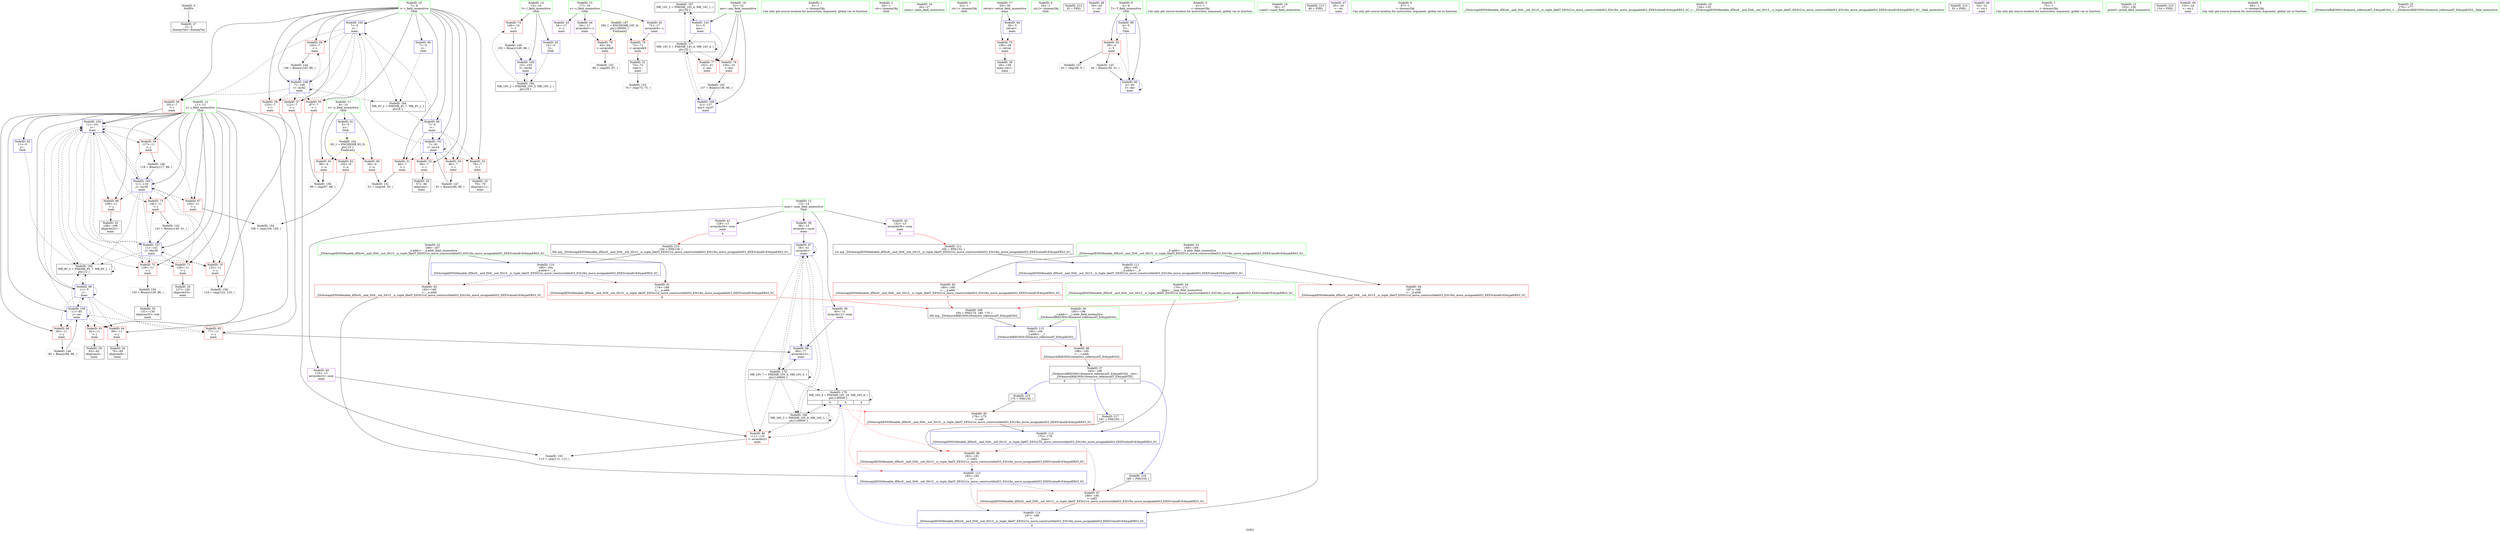 digraph "SVFG" {
	label="SVFG";

	Node0x56280c48ff00 [shape=record,color=grey,label="{NodeID: 0\nNullPtr}"];
	Node0x56280c48ff00 -> Node0x56280c4aa1c0[style=solid];
	Node0x56280c4ab3d0 [shape=record,color=blue,label="{NodeID: 97\n58\<--41\narrayidx\<--\nmain\n}"];
	Node0x56280c4ab3d0 -> Node0x56280c4add20[style=dashed];
	Node0x56280c4ab3d0 -> Node0x56280c4ab3d0[style=dashed];
	Node0x56280c4ab3d0 -> Node0x56280c4ab570[style=dashed];
	Node0x56280c4ab3d0 -> Node0x56280c4bc430[style=dashed];
	Node0x56280c4ab3d0 -> Node0x56280c4be730[style=dashed];
	Node0x56280c4ab3d0 -> Node0x56280c4bf630[style=dashed];
	Node0x56280c4a9620 [shape=record,color=green,label="{NodeID: 14\n15\<--16\nI\<--I_field_insensitive\nGlob }"];
	Node0x56280c4a9620 -> Node0x56280c4ad840[style=solid];
	Node0x56280c4a9620 -> Node0x56280c4ae870[style=solid];
	Node0x56280c4a9620 -> Node0x56280c4afdd0[style=solid];
	Node0x56280c4aff70 [shape=record,color=blue,label="{NodeID: 111\n168\<--165\n__b.addr\<--__b\n_ZSt4swapIiENSt9enable_ifIXsr6__and_ISt6__not_ISt15__is_tuple_likeIT_EESt21is_move_constructibleIS3_ESt18is_move_assignableIS3_EEE5valueEvE4typeERS3_SC_\n}"];
	Node0x56280c4aff70 -> Node0x56280c4adf90[style=dashed];
	Node0x56280c4aff70 -> Node0x56280c4ae060[style=dashed];
	Node0x56280c4aa2c0 [shape=record,color=black,label="{NodeID: 28\n57\<--56\nidxprom\<--\nmain\n}"];
	Node0x56280c4aae20 [shape=record,color=purple,label="{NodeID: 42\n132\<--13\narrayidx36\<--num\nmain\n|{<s0>4}}"];
	Node0x56280c4aae20:s0 -> Node0x56280c4cc9e0[style=solid,color=red];
	Node0x56280c4ac9a0 [shape=record,color=red,label="{NodeID: 56\n101\<--7\n\<--i\nmain\n}"];
	Node0x56280c4ac9a0 -> Node0x56280c4ab980[style=solid];
	Node0x56280c4b3510 [shape=record,color=grey,label="{NodeID: 153\n74 = cmp(73, 75, )\n}"];
	Node0x56280c4ad500 [shape=record,color=red,label="{NodeID: 70\n122\<--11\n\<--j\nmain\n}"];
	Node0x56280c4ad500 -> Node0x56280c4b3c90[style=solid];
	Node0x56280c4bbf30 [shape=record,color=black,label="{NodeID: 167\nMR_14V_2 = PHI(MR_14V_4, MR_14V_1, )\npts\{32 \}\n}"];
	Node0x56280c4bbf30 -> Node0x56280c4ab7e0[style=dashed];
	Node0x56280c4ae060 [shape=record,color=red,label="{NodeID: 84\n187\<--168\n\<--__b.addr\n_ZSt4swapIiENSt9enable_ifIXsr6__and_ISt6__not_ISt15__is_tuple_likeIT_EESt21is_move_constructibleIS3_ESt18is_move_assignableIS3_EEE5valueEvE4typeERS3_SC_\n}"];
	Node0x56280c4ae060 -> Node0x56280c4b01e0[style=solid];
	Node0x56280c4904a0 [shape=record,color=green,label="{NodeID: 1\n5\<--1\n\<--dummyObj\nCan only get source location for instruction, argument, global var or function.}"];
	Node0x56280c4c05d0 [shape=record,color=yellow,style=double,label="{NodeID: 181\n6V_1 = ENCHI(MR_6V_0)\npts\{10 \}\nFun[main]}"];
	Node0x56280c4c05d0 -> Node0x56280c4acce0[style=dashed];
	Node0x56280c4c05d0 -> Node0x56280c4acdb0[style=dashed];
	Node0x56280c4c05d0 -> Node0x56280c4ace80[style=dashed];
	Node0x56280c4ab4a0 [shape=record,color=blue,label="{NodeID: 98\n11\<--5\nj\<--\nmain\n}"];
	Node0x56280c4ab4a0 -> Node0x56280c4acf50[style=dashed];
	Node0x56280c4ab4a0 -> Node0x56280c4ad020[style=dashed];
	Node0x56280c4ab4a0 -> Node0x56280c4ad0f0[style=dashed];
	Node0x56280c4ab4a0 -> Node0x56280c4ad1c0[style=dashed];
	Node0x56280c4ab4a0 -> Node0x56280c4ab4a0[style=dashed];
	Node0x56280c4ab4a0 -> Node0x56280c4ab640[style=dashed];
	Node0x56280c4ab4a0 -> Node0x56280c4ab980[style=dashed];
	Node0x56280c4ab4a0 -> Node0x56280c4bb530[style=dashed];
	Node0x56280c4a96e0 [shape=record,color=green,label="{NodeID: 15\n17\<--19\ns\<--s_field_insensitive\nGlob }"];
	Node0x56280c4a96e0 -> Node0x56280c4aaef0[style=solid];
	Node0x56280c4a96e0 -> Node0x56280c4aafc0[style=solid];
	Node0x56280c4a96e0 -> Node0x56280c4ab090[style=solid];
	Node0x56280c4b0040 [shape=record,color=blue,label="{NodeID: 112\n170\<--178\n__tmp\<--\n_ZSt4swapIiENSt9enable_ifIXsr6__and_ISt6__not_ISt15__is_tuple_likeIT_EESt21is_move_constructibleIS3_ESt18is_move_assignableIS3_EEE5valueEvE4typeERS3_SC_\n}"];
	Node0x56280c4b0040 -> Node0x56280c4ae200[style=dashed];
	Node0x56280c4b0040 -> Node0x56280c4ae2d0[style=dashed];
	Node0x56280c4aa390 [shape=record,color=black,label="{NodeID: 29\n63\<--62\nidxprom4\<--\nmain\n}"];
	Node0x56280c4cd9a0 [shape=record,color=black,label="{NodeID: 209\n194 = PHI(174, 180, 170, )\n0th arg _ZSt4moveIRiEONSt16remove_referenceIT_E4typeEOS2_ }"];
	Node0x56280c4cd9a0 -> Node0x56280c4b02b0[style=solid];
	Node0x56280c4aaef0 [shape=record,color=purple,label="{NodeID: 43\n54\<--17\n\<--s\nmain\n}"];
	Node0x56280c4aca70 [shape=record,color=red,label="{NodeID: 57\n112\<--7\n\<--i\nmain\n}"];
	Node0x56280c4aca70 -> Node0x56280c4b3810[style=solid];
	Node0x56280c4b3690 [shape=record,color=grey,label="{NodeID: 154\n106 = cmp(104, 105, )\n}"];
	Node0x56280c4ad5d0 [shape=record,color=red,label="{NodeID: 71\n126\<--11\n\<--j\nmain\n}"];
	Node0x56280c4ad5d0 -> Node0x56280c4aa7a0[style=solid];
	Node0x56280c4bc430 [shape=record,color=black,label="{NodeID: 168\nMR_16V_2 = PHI(MR_16V_8, MR_16V_1, )\npts\{140000 \}\n}"];
	Node0x56280c4bc430 -> Node0x56280c4add20[style=dashed];
	Node0x56280c4bc430 -> Node0x56280c4ab3d0[style=dashed];
	Node0x56280c4bc430 -> Node0x56280c4bc430[style=dashed];
	Node0x56280c4bc430 -> Node0x56280c4bf630[style=dashed];
	Node0x56280c4ae130 [shape=record,color=red,label="{NodeID: 85\n178\<--175\n\<--call\n_ZSt4swapIiENSt9enable_ifIXsr6__and_ISt6__not_ISt15__is_tuple_likeIT_EESt21is_move_constructibleIS3_ESt18is_move_assignableIS3_EEE5valueEvE4typeERS3_SC_\n}"];
	Node0x56280c4ae130 -> Node0x56280c4b0040[style=solid];
	Node0x56280c48ff90 [shape=record,color=green,label="{NodeID: 2\n20\<--1\n.str\<--dummyObj\nGlob }"];
	Node0x56280c4ab570 [shape=record,color=blue,label="{NodeID: 99\n80\<--77\narrayidx12\<--\nmain\n}"];
	Node0x56280c4ab570 -> Node0x56280c4be730[style=dashed];
	Node0x56280c4a97e0 [shape=record,color=green,label="{NodeID: 16\n26\<--27\nmain\<--main_field_insensitive\n}"];
	Node0x56280c4b0110 [shape=record,color=blue,label="{NodeID: 113\n183\<--182\n\<--\n_ZSt4swapIiENSt9enable_ifIXsr6__and_ISt6__not_ISt15__is_tuple_likeIT_EESt21is_move_constructibleIS3_ESt18is_move_assignableIS3_EEE5valueEvE4typeERS3_SC_\n}"];
	Node0x56280c4b0110 -> Node0x56280c4ae2d0[style=dashed];
	Node0x56280c4b0110 -> Node0x56280c4b01e0[style=dashed];
	Node0x56280c4aa460 [shape=record,color=black,label="{NodeID: 30\n70\<--69\nidxprom8\<--\nmain\n}"];
	Node0x56280c2e8af0 [shape=record,color=black,label="{NodeID: 210\n164 = PHI(128, )\n0th arg _ZSt4swapIiENSt9enable_ifIXsr6__and_ISt6__not_ISt15__is_tuple_likeIT_EESt21is_move_constructibleIS3_ESt18is_move_assignableIS3_EEE5valueEvE4typeERS3_SC_ }"];
	Node0x56280c2e8af0 -> Node0x56280c4afea0[style=solid];
	Node0x56280c4aafc0 [shape=record,color=purple,label="{NodeID: 44\n64\<--17\narrayidx5\<--s\nmain\n}"];
	Node0x56280c4aafc0 -> Node0x56280c4adb80[style=solid];
	Node0x56280c4acb40 [shape=record,color=red,label="{NodeID: 58\n123\<--7\n\<--i\nmain\n}"];
	Node0x56280c4acb40 -> Node0x56280c4b3c90[style=solid];
	Node0x56280c4b3810 [shape=record,color=grey,label="{NodeID: 155\n113 = cmp(111, 112, )\n}"];
	Node0x56280c4ad6a0 [shape=record,color=red,label="{NodeID: 72\n129\<--11\n\<--j\nmain\n}"];
	Node0x56280c4ad6a0 -> Node0x56280c4b3090[style=solid];
	Node0x56280c4ae200 [shape=record,color=red,label="{NodeID: 86\n182\<--181\n\<--call1\n_ZSt4swapIiENSt9enable_ifIXsr6__and_ISt6__not_ISt15__is_tuple_likeIT_EESt21is_move_constructibleIS3_ESt18is_move_assignableIS3_EEE5valueEvE4typeERS3_SC_\n}"];
	Node0x56280c4ae200 -> Node0x56280c4b0110[style=solid];
	Node0x56280c490110 [shape=record,color=green,label="{NodeID: 3\n22\<--1\n.str.1\<--dummyObj\nGlob }"];
	Node0x56280c4ab640 [shape=record,color=blue,label="{NodeID: 100\n11\<--85\nj\<--inc\nmain\n}"];
	Node0x56280c4ab640 -> Node0x56280c4acf50[style=dashed];
	Node0x56280c4ab640 -> Node0x56280c4ad020[style=dashed];
	Node0x56280c4ab640 -> Node0x56280c4ad0f0[style=dashed];
	Node0x56280c4ab640 -> Node0x56280c4ad1c0[style=dashed];
	Node0x56280c4ab640 -> Node0x56280c4ab4a0[style=dashed];
	Node0x56280c4ab640 -> Node0x56280c4ab640[style=dashed];
	Node0x56280c4ab640 -> Node0x56280c4ab980[style=dashed];
	Node0x56280c4ab640 -> Node0x56280c4bb530[style=dashed];
	Node0x56280c4a98e0 [shape=record,color=green,label="{NodeID: 17\n29\<--30\nretval\<--retval_field_insensitive\nmain\n}"];
	Node0x56280c4a98e0 -> Node0x56280c4ad910[style=solid];
	Node0x56280c4a98e0 -> Node0x56280c4ae970[style=solid];
	Node0x56280c4b01e0 [shape=record,color=blue,label="{NodeID: 114\n187\<--186\n\<--\n_ZSt4swapIiENSt9enable_ifIXsr6__and_ISt6__not_ISt15__is_tuple_likeIT_EESt21is_move_constructibleIS3_ESt18is_move_assignableIS3_EEE5valueEvE4typeERS3_SC_\n|{<s0>4}}"];
	Node0x56280c4b01e0:s0 -> Node0x56280c4bf630[style=dashed,color=blue];
	Node0x56280c4aa530 [shape=record,color=black,label="{NodeID: 31\n73\<--72\nconv\<--\nmain\n}"];
	Node0x56280c4aa530 -> Node0x56280c4b3510[style=solid];
	Node0x56280c4cc9e0 [shape=record,color=black,label="{NodeID: 211\n165 = PHI(132, )\n1st arg _ZSt4swapIiENSt9enable_ifIXsr6__and_ISt6__not_ISt15__is_tuple_likeIT_EESt21is_move_constructibleIS3_ESt18is_move_assignableIS3_EEE5valueEvE4typeERS3_SC_ }"];
	Node0x56280c4cc9e0 -> Node0x56280c4aff70[style=solid];
	Node0x56280c4ab090 [shape=record,color=purple,label="{NodeID: 45\n71\<--17\narrayidx9\<--s\nmain\n}"];
	Node0x56280c4ab090 -> Node0x56280c4adc50[style=solid];
	Node0x56280c4b2490 [shape=record,color=grey,label="{NodeID: 142\n137 = Binary(136, 86, )\n}"];
	Node0x56280c4b2490 -> Node0x56280c4afb60[style=solid];
	Node0x56280c4acc10 [shape=record,color=red,label="{NodeID: 59\n145\<--7\n\<--i\nmain\n}"];
	Node0x56280c4acc10 -> Node0x56280c4b2790[style=solid];
	Node0x56280c4b3990 [shape=record,color=grey,label="{NodeID: 156\n99 = cmp(97, 98, )\n}"];
	Node0x56280c4ad770 [shape=record,color=red,label="{NodeID: 73\n140\<--11\n\<--j\nmain\n}"];
	Node0x56280c4ad770 -> Node0x56280c4b2610[style=solid];
	Node0x56280c4ae2d0 [shape=record,color=red,label="{NodeID: 87\n186\<--185\n\<--call2\n_ZSt4swapIiENSt9enable_ifIXsr6__and_ISt6__not_ISt15__is_tuple_likeIT_EESt21is_move_constructibleIS3_ESt18is_move_assignableIS3_EEE5valueEvE4typeERS3_SC_\n}"];
	Node0x56280c4ae2d0 -> Node0x56280c4b01e0[style=solid];
	Node0x56280c4901a0 [shape=record,color=green,label="{NodeID: 4\n24\<--1\n.str.2\<--dummyObj\nGlob }"];
	Node0x56280c4ab710 [shape=record,color=blue,label="{NodeID: 101\n7\<--91\ni\<--inc14\nmain\n}"];
	Node0x56280c4ab710 -> Node0x56280c4ac590[style=dashed];
	Node0x56280c4ab710 -> Node0x56280c4ac660[style=dashed];
	Node0x56280c4ab710 -> Node0x56280c4ac730[style=dashed];
	Node0x56280c4ab710 -> Node0x56280c4ac800[style=dashed];
	Node0x56280c4ab710 -> Node0x56280c4ab710[style=dashed];
	Node0x56280c4ab710 -> Node0x56280c4ab8b0[style=dashed];
	Node0x56280c4a99b0 [shape=record,color=green,label="{NodeID: 18\n31\<--32\nans\<--ans_field_insensitive\nmain\n}"];
	Node0x56280c4a99b0 -> Node0x56280c4ad9e0[style=solid];
	Node0x56280c4a99b0 -> Node0x56280c4adab0[style=solid];
	Node0x56280c4a99b0 -> Node0x56280c4ab7e0[style=solid];
	Node0x56280c4a99b0 -> Node0x56280c4afb60[style=solid];
	Node0x56280c4b02b0 [shape=record,color=blue,label="{NodeID: 115\n195\<--194\n__t.addr\<--__t\n_ZSt4moveIRiEONSt16remove_referenceIT_E4typeEOS2_\n}"];
	Node0x56280c4b02b0 -> Node0x56280c4ae3a0[style=dashed];
	Node0x56280c4aa600 [shape=record,color=black,label="{NodeID: 32\n79\<--78\nidxprom11\<--\nmain\n}"];
	Node0x56280c4ccbb0 [shape=record,color=black,label="{NodeID: 212\n35 = PHI()\n}"];
	Node0x56280c4ab160 [shape=record,color=purple,label="{NodeID: 46\n34\<--20\n\<--.str\nmain\n}"];
	Node0x56280c4b2610 [shape=record,color=grey,label="{NodeID: 143\n141 = Binary(140, 41, )\n}"];
	Node0x56280c4b2610 -> Node0x56280c4afc30[style=solid];
	Node0x56280c4acce0 [shape=record,color=red,label="{NodeID: 60\n50\<--9\n\<--n\nmain\n}"];
	Node0x56280c4acce0 -> Node0x56280c4b3210[style=solid];
	Node0x56280c4b3b10 [shape=record,color=grey,label="{NodeID: 157\n43 = cmp(39, 5, )\n}"];
	Node0x56280c4ad840 [shape=record,color=red,label="{NodeID: 74\n149\<--15\n\<--I\nmain\n}"];
	Node0x56280c4ad840 -> Node0x56280c4b2f10[style=solid];
	Node0x56280c4ae3a0 [shape=record,color=red,label="{NodeID: 88\n198\<--195\n\<--__t.addr\n_ZSt4moveIRiEONSt16remove_referenceIT_E4typeEOS2_\n}"];
	Node0x56280c4ae3a0 -> Node0x56280c4aaa10[style=solid];
	Node0x56280c490590 [shape=record,color=green,label="{NodeID: 5\n41\<--1\n\<--dummyObj\nCan only get source location for instruction, argument, global var or function.}"];
	Node0x56280c4ab7e0 [shape=record,color=blue,label="{NodeID: 102\n31\<--5\nans\<--\nmain\n}"];
	Node0x56280c4ab7e0 -> Node0x56280c4adab0[style=dashed];
	Node0x56280c4ab7e0 -> Node0x56280c4bbf30[style=dashed];
	Node0x56280c4ab7e0 -> Node0x56280c4bf130[style=dashed];
	Node0x56280c4a9a80 [shape=record,color=green,label="{NodeID: 19\n36\<--37\nscanf\<--scanf_field_insensitive\n}"];
	Node0x56280c4aa6d0 [shape=record,color=black,label="{NodeID: 33\n109\<--108\nidxprom22\<--\nmain\n}"];
	Node0x56280c4cccb0 [shape=record,color=black,label="{NodeID: 213\n46 = PHI()\n}"];
	Node0x56280c4ab230 [shape=record,color=purple,label="{NodeID: 47\n45\<--20\n\<--.str\nmain\n}"];
	Node0x56280c4b2790 [shape=record,color=grey,label="{NodeID: 144\n146 = Binary(145, 86, )\n}"];
	Node0x56280c4b2790 -> Node0x56280c4afd00[style=solid];
	Node0x56280c4acdb0 [shape=record,color=red,label="{NodeID: 61\n98\<--9\n\<--n\nmain\n}"];
	Node0x56280c4acdb0 -> Node0x56280c4b3990[style=solid];
	Node0x56280c4b3c90 [shape=record,color=grey,label="{NodeID: 158\n124 = cmp(122, 123, )\n}"];
	Node0x56280c4ad910 [shape=record,color=red,label="{NodeID: 75\n158\<--29\n\<--retval\nmain\n}"];
	Node0x56280c4ad910 -> Node0x56280c4aa940[style=solid];
	Node0x56280c4ae470 [shape=record,color=blue,label="{NodeID: 89\n4\<--5\nT\<--\nGlob }"];
	Node0x56280c4ae470 -> Node0x56280c4ac4c0[style=dashed];
	Node0x56280c4ae470 -> Node0x56280c4aea40[style=dashed];
	Node0x56280c490620 [shape=record,color=green,label="{NodeID: 6\n67\<--1\n\<--dummyObj\nCan only get source location for instruction, argument, global var or function.}"];
	Node0x56280c4ab8b0 [shape=record,color=blue,label="{NodeID: 103\n7\<--5\ni\<--\nmain\n}"];
	Node0x56280c4ab8b0 -> Node0x56280c4ac8d0[style=dashed];
	Node0x56280c4ab8b0 -> Node0x56280c4ac9a0[style=dashed];
	Node0x56280c4ab8b0 -> Node0x56280c4aca70[style=dashed];
	Node0x56280c4ab8b0 -> Node0x56280c4acb40[style=dashed];
	Node0x56280c4ab8b0 -> Node0x56280c4acc10[style=dashed];
	Node0x56280c4ab8b0 -> Node0x56280c4afd00[style=dashed];
	Node0x56280c4ab8b0 -> Node0x56280c4bb030[style=dashed];
	Node0x56280c4a9b80 [shape=record,color=green,label="{NodeID: 20\n134\<--135\n_ZSt4swapIiENSt9enable_ifIXsr6__and_ISt6__not_ISt15__is_tuple_likeIT_EESt21is_move_constructibleIS3_ESt18is_move_assignableIS3_EEE5valueEvE4typeERS3_SC_\<--_ZSt4swapIiENSt9enable_ifIXsr6__and_ISt6__not_ISt15__is_tuple_likeIT_EESt21is_move_constructibleIS3_ESt18is_move_assignableIS3_EEE5valueEvE4typeERS3_SC__field_insensitive\n}"];
	Node0x56280c4aa7a0 [shape=record,color=black,label="{NodeID: 34\n127\<--126\nidxprom33\<--\nmain\n}"];
	Node0x56280c4ccdb0 [shape=record,color=black,label="{NodeID: 214\n55 = PHI()\n}"];
	Node0x56280c4ac320 [shape=record,color=purple,label="{NodeID: 48\n53\<--22\n\<--.str.1\nmain\n}"];
	Node0x56280c4b2910 [shape=record,color=grey,label="{NodeID: 145\n40 = Binary(39, 41, )\n}"];
	Node0x56280c4b2910 -> Node0x56280c4aea40[style=solid];
	Node0x56280c4ace80 [shape=record,color=red,label="{NodeID: 62\n105\<--9\n\<--n\nmain\n}"];
	Node0x56280c4ace80 -> Node0x56280c4b3690[style=solid];
	Node0x56280c4ad9e0 [shape=record,color=red,label="{NodeID: 76\n136\<--31\n\<--ans\nmain\n}"];
	Node0x56280c4ad9e0 -> Node0x56280c4b2490[style=solid];
	Node0x56280c4ae570 [shape=record,color=blue,label="{NodeID: 90\n7\<--5\ni\<--\nGlob }"];
	Node0x56280c4ae570 -> Node0x56280c4bb030[style=dashed];
	Node0x56280c4908f0 [shape=record,color=green,label="{NodeID: 7\n75\<--1\n\<--dummyObj\nCan only get source location for instruction, argument, global var or function.}"];
	Node0x56280c4c1320 [shape=record,color=yellow,style=double,label="{NodeID: 187\n18V_1 = ENCHI(MR_18V_0)\npts\{190000 \}\nFun[main]}"];
	Node0x56280c4c1320 -> Node0x56280c4adb80[style=dashed];
	Node0x56280c4c1320 -> Node0x56280c4adc50[style=dashed];
	Node0x56280c4ab980 [shape=record,color=blue,label="{NodeID: 104\n11\<--101\nj\<--\nmain\n}"];
	Node0x56280c4ab980 -> Node0x56280c4ad290[style=dashed];
	Node0x56280c4ab980 -> Node0x56280c4ad360[style=dashed];
	Node0x56280c4ab980 -> Node0x56280c4ad430[style=dashed];
	Node0x56280c4ab980 -> Node0x56280c4ad500[style=dashed];
	Node0x56280c4ab980 -> Node0x56280c4ad5d0[style=dashed];
	Node0x56280c4ab980 -> Node0x56280c4ad6a0[style=dashed];
	Node0x56280c4ab980 -> Node0x56280c4ad770[style=dashed];
	Node0x56280c4ab980 -> Node0x56280c4ab980[style=dashed];
	Node0x56280c4ab980 -> Node0x56280c4aba50[style=dashed];
	Node0x56280c4ab980 -> Node0x56280c4afc30[style=dashed];
	Node0x56280c4ab980 -> Node0x56280c4bb530[style=dashed];
	Node0x56280c4a9c80 [shape=record,color=green,label="{NodeID: 21\n155\<--156\nprintf\<--printf_field_insensitive\n}"];
	Node0x56280c4aa870 [shape=record,color=black,label="{NodeID: 35\n131\<--130\nidxprom35\<--sub\nmain\n}"];
	Node0x56280c4cceb0 [shape=record,color=black,label="{NodeID: 215\n154 = PHI()\n}"];
	Node0x56280c4ac3f0 [shape=record,color=purple,label="{NodeID: 49\n153\<--24\n\<--.str.2\nmain\n}"];
	Node0x56280c4b2a90 [shape=record,color=grey,label="{NodeID: 146\n85 = Binary(84, 86, )\n}"];
	Node0x56280c4b2a90 -> Node0x56280c4ab640[style=solid];
	Node0x56280c4acf50 [shape=record,color=red,label="{NodeID: 63\n62\<--11\n\<--j\nmain\n}"];
	Node0x56280c4acf50 -> Node0x56280c4aa390[style=solid];
	Node0x56280c4adab0 [shape=record,color=red,label="{NodeID: 77\n152\<--31\n\<--ans\nmain\n}"];
	Node0x56280c4ae670 [shape=record,color=blue,label="{NodeID: 91\n9\<--5\nn\<--\nGlob }"];
	Node0x56280c4ae670 -> Node0x56280c4c05d0[style=dashed];
	Node0x56280c490980 [shape=record,color=green,label="{NodeID: 8\n86\<--1\n\<--dummyObj\nCan only get source location for instruction, argument, global var or function.}"];
	Node0x56280c4aba50 [shape=record,color=blue,label="{NodeID: 105\n11\<--118\nj\<--inc28\nmain\n}"];
	Node0x56280c4aba50 -> Node0x56280c4ad290[style=dashed];
	Node0x56280c4aba50 -> Node0x56280c4ad360[style=dashed];
	Node0x56280c4aba50 -> Node0x56280c4ad430[style=dashed];
	Node0x56280c4aba50 -> Node0x56280c4ad500[style=dashed];
	Node0x56280c4aba50 -> Node0x56280c4ad5d0[style=dashed];
	Node0x56280c4aba50 -> Node0x56280c4ad6a0[style=dashed];
	Node0x56280c4aba50 -> Node0x56280c4ad770[style=dashed];
	Node0x56280c4aba50 -> Node0x56280c4ab980[style=dashed];
	Node0x56280c4aba50 -> Node0x56280c4aba50[style=dashed];
	Node0x56280c4aba50 -> Node0x56280c4afc30[style=dashed];
	Node0x56280c4aba50 -> Node0x56280c4bb530[style=dashed];
	Node0x56280c4a9d80 [shape=record,color=green,label="{NodeID: 22\n166\<--167\n__a.addr\<--__a.addr_field_insensitive\n_ZSt4swapIiENSt9enable_ifIXsr6__and_ISt6__not_ISt15__is_tuple_likeIT_EESt21is_move_constructibleIS3_ESt18is_move_assignableIS3_EEE5valueEvE4typeERS3_SC_\n}"];
	Node0x56280c4a9d80 -> Node0x56280c4addf0[style=solid];
	Node0x56280c4a9d80 -> Node0x56280c4adec0[style=solid];
	Node0x56280c4a9d80 -> Node0x56280c4afea0[style=solid];
	Node0x56280c4aa940 [shape=record,color=black,label="{NodeID: 36\n28\<--158\nmain_ret\<--\nmain\n}"];
	Node0x56280c4ccfb0 [shape=record,color=black,label="{NodeID: 216\n175 = PHI(193, )\n}"];
	Node0x56280c4ccfb0 -> Node0x56280c4ae130[style=solid];
	Node0x56280c4ac4c0 [shape=record,color=red,label="{NodeID: 50\n39\<--4\n\<--T\nmain\n}"];
	Node0x56280c4ac4c0 -> Node0x56280c4b2910[style=solid];
	Node0x56280c4ac4c0 -> Node0x56280c4b3b10[style=solid];
	Node0x56280c4b2c10 [shape=record,color=grey,label="{NodeID: 147\n91 = Binary(90, 86, )\n}"];
	Node0x56280c4b2c10 -> Node0x56280c4ab710[style=solid];
	Node0x56280c4ad020 [shape=record,color=red,label="{NodeID: 64\n69\<--11\n\<--j\nmain\n}"];
	Node0x56280c4ad020 -> Node0x56280c4aa460[style=solid];
	Node0x56280c4adb80 [shape=record,color=red,label="{NodeID: 78\n65\<--64\n\<--arrayidx5\nmain\n}"];
	Node0x56280c4adb80 -> Node0x56280c4b3390[style=solid];
	Node0x56280c4be730 [shape=record,color=black,label="{NodeID: 175\nMR_16V_7 = PHI(MR_16V_6, MR_16V_5, )\npts\{140000 \}\n}"];
	Node0x56280c4be730 -> Node0x56280c4add20[style=dashed];
	Node0x56280c4be730 -> Node0x56280c4ab3d0[style=dashed];
	Node0x56280c4be730 -> Node0x56280c4ab570[style=dashed];
	Node0x56280c4be730 -> Node0x56280c4bc430[style=dashed];
	Node0x56280c4be730 -> Node0x56280c4be730[style=dashed];
	Node0x56280c4be730 -> Node0x56280c4bf630[style=dashed];
	Node0x56280c4ae770 [shape=record,color=blue,label="{NodeID: 92\n11\<--5\nj\<--\nGlob }"];
	Node0x56280c4ae770 -> Node0x56280c4bb530[style=dashed];
	Node0x56280c491330 [shape=record,color=green,label="{NodeID: 9\n4\<--6\nT\<--T_field_insensitive\nGlob }"];
	Node0x56280c491330 -> Node0x56280c4ac4c0[style=solid];
	Node0x56280c491330 -> Node0x56280c4ae470[style=solid];
	Node0x56280c491330 -> Node0x56280c4aea40[style=solid];
	Node0x56280c4afb60 [shape=record,color=blue,label="{NodeID: 106\n31\<--137\nans\<--inc37\nmain\n}"];
	Node0x56280c4afb60 -> Node0x56280c4bf130[style=dashed];
	Node0x56280c4a9e50 [shape=record,color=green,label="{NodeID: 23\n168\<--169\n__b.addr\<--__b.addr_field_insensitive\n_ZSt4swapIiENSt9enable_ifIXsr6__and_ISt6__not_ISt15__is_tuple_likeIT_EESt21is_move_constructibleIS3_ESt18is_move_assignableIS3_EEE5valueEvE4typeERS3_SC_\n}"];
	Node0x56280c4a9e50 -> Node0x56280c4adf90[style=solid];
	Node0x56280c4a9e50 -> Node0x56280c4ae060[style=solid];
	Node0x56280c4a9e50 -> Node0x56280c4aff70[style=solid];
	Node0x56280c4aaa10 [shape=record,color=black,label="{NodeID: 37\n193\<--198\n_ZSt4moveIRiEONSt16remove_referenceIT_E4typeEOS2__ret\<--\n_ZSt4moveIRiEONSt16remove_referenceIT_E4typeEOS2_\n|{<s0>6|<s1>7|<s2>8}}"];
	Node0x56280c4aaa10:s0 -> Node0x56280c4ccfb0[style=solid,color=blue];
	Node0x56280c4aaa10:s1 -> Node0x56280c4cd1e0[style=solid,color=blue];
	Node0x56280c4aaa10:s2 -> Node0x56280c4cd320[style=solid,color=blue];
	Node0x56280c4cd1e0 [shape=record,color=black,label="{NodeID: 217\n181 = PHI(193, )\n}"];
	Node0x56280c4cd1e0 -> Node0x56280c4ae200[style=solid];
	Node0x56280c4ac590 [shape=record,color=red,label="{NodeID: 51\n49\<--7\n\<--i\nmain\n}"];
	Node0x56280c4ac590 -> Node0x56280c4b3210[style=solid];
	Node0x56280c4b2d90 [shape=record,color=grey,label="{NodeID: 148\n118 = Binary(117, 86, )\n}"];
	Node0x56280c4b2d90 -> Node0x56280c4aba50[style=solid];
	Node0x56280c4ad0f0 [shape=record,color=red,label="{NodeID: 65\n77\<--11\n\<--j\nmain\n}"];
	Node0x56280c4ad0f0 -> Node0x56280c4ab570[style=solid];
	Node0x56280c4adc50 [shape=record,color=red,label="{NodeID: 79\n72\<--71\n\<--arrayidx9\nmain\n}"];
	Node0x56280c4adc50 -> Node0x56280c4aa530[style=solid];
	Node0x56280c4ae870 [shape=record,color=blue,label="{NodeID: 93\n15\<--5\nI\<--\nGlob }"];
	Node0x56280c4ae870 -> Node0x56280c4bba30[style=dashed];
	Node0x56280c4913c0 [shape=record,color=green,label="{NodeID: 10\n7\<--8\ni\<--i_field_insensitive\nGlob }"];
	Node0x56280c4913c0 -> Node0x56280c4ac590[style=solid];
	Node0x56280c4913c0 -> Node0x56280c4ac660[style=solid];
	Node0x56280c4913c0 -> Node0x56280c4ac730[style=solid];
	Node0x56280c4913c0 -> Node0x56280c4ac800[style=solid];
	Node0x56280c4913c0 -> Node0x56280c4ac8d0[style=solid];
	Node0x56280c4913c0 -> Node0x56280c4ac9a0[style=solid];
	Node0x56280c4913c0 -> Node0x56280c4aca70[style=solid];
	Node0x56280c4913c0 -> Node0x56280c4acb40[style=solid];
	Node0x56280c4913c0 -> Node0x56280c4acc10[style=solid];
	Node0x56280c4913c0 -> Node0x56280c4ae570[style=solid];
	Node0x56280c4913c0 -> Node0x56280c4ab300[style=solid];
	Node0x56280c4913c0 -> Node0x56280c4ab710[style=solid];
	Node0x56280c4913c0 -> Node0x56280c4ab8b0[style=solid];
	Node0x56280c4913c0 -> Node0x56280c4afd00[style=solid];
	Node0x56280c4afc30 [shape=record,color=blue,label="{NodeID: 107\n11\<--141\nj\<--dec39\nmain\n}"];
	Node0x56280c4afc30 -> Node0x56280c4ad500[style=dashed];
	Node0x56280c4afc30 -> Node0x56280c4ad5d0[style=dashed];
	Node0x56280c4afc30 -> Node0x56280c4ad6a0[style=dashed];
	Node0x56280c4afc30 -> Node0x56280c4ad770[style=dashed];
	Node0x56280c4afc30 -> Node0x56280c4ab980[style=dashed];
	Node0x56280c4afc30 -> Node0x56280c4afc30[style=dashed];
	Node0x56280c4afc30 -> Node0x56280c4bb530[style=dashed];
	Node0x56280c4a9f20 [shape=record,color=green,label="{NodeID: 24\n170\<--171\n__tmp\<--__tmp_field_insensitive\n_ZSt4swapIiENSt9enable_ifIXsr6__and_ISt6__not_ISt15__is_tuple_likeIT_EESt21is_move_constructibleIS3_ESt18is_move_assignableIS3_EEE5valueEvE4typeERS3_SC_\n|{|<s1>8}}"];
	Node0x56280c4a9f20 -> Node0x56280c4b0040[style=solid];
	Node0x56280c4a9f20:s1 -> Node0x56280c4cd9a0[style=solid,color=red];
	Node0x56280c4aaae0 [shape=record,color=purple,label="{NodeID: 38\n58\<--13\narrayidx\<--num\nmain\n}"];
	Node0x56280c4aaae0 -> Node0x56280c4ab3d0[style=solid];
	Node0x56280c4cd320 [shape=record,color=black,label="{NodeID: 218\n185 = PHI(193, )\n}"];
	Node0x56280c4cd320 -> Node0x56280c4ae2d0[style=solid];
	Node0x56280c4ac660 [shape=record,color=red,label="{NodeID: 52\n56\<--7\n\<--i\nmain\n}"];
	Node0x56280c4ac660 -> Node0x56280c4aa2c0[style=solid];
	Node0x56280c4b2f10 [shape=record,color=grey,label="{NodeID: 149\n150 = Binary(149, 86, )\n}"];
	Node0x56280c4b2f10 -> Node0x56280c4afdd0[style=solid];
	Node0x56280c4ad1c0 [shape=record,color=red,label="{NodeID: 66\n84\<--11\n\<--j\nmain\n}"];
	Node0x56280c4ad1c0 -> Node0x56280c4b2a90[style=solid];
	Node0x56280c4add20 [shape=record,color=red,label="{NodeID: 80\n111\<--110\n\<--arrayidx23\nmain\n}"];
	Node0x56280c4add20 -> Node0x56280c4b3810[style=solid];
	Node0x56280c4bf130 [shape=record,color=black,label="{NodeID: 177\nMR_14V_5 = PHI(MR_14V_6, MR_14V_4, )\npts\{32 \}\n}"];
	Node0x56280c4bf130 -> Node0x56280c4ad9e0[style=dashed];
	Node0x56280c4bf130 -> Node0x56280c4adab0[style=dashed];
	Node0x56280c4bf130 -> Node0x56280c4afb60[style=dashed];
	Node0x56280c4bf130 -> Node0x56280c4bbf30[style=dashed];
	Node0x56280c4bf130 -> Node0x56280c4bf130[style=dashed];
	Node0x56280c4ae970 [shape=record,color=blue,label="{NodeID: 94\n29\<--5\nretval\<--\nmain\n}"];
	Node0x56280c4ae970 -> Node0x56280c4ad910[style=dashed];
	Node0x56280c491490 [shape=record,color=green,label="{NodeID: 11\n9\<--10\nn\<--n_field_insensitive\nGlob }"];
	Node0x56280c491490 -> Node0x56280c4acce0[style=solid];
	Node0x56280c491490 -> Node0x56280c4acdb0[style=solid];
	Node0x56280c491490 -> Node0x56280c4ace80[style=solid];
	Node0x56280c491490 -> Node0x56280c4ae670[style=solid];
	Node0x56280c4afd00 [shape=record,color=blue,label="{NodeID: 108\n7\<--146\ni\<--inc42\nmain\n}"];
	Node0x56280c4afd00 -> Node0x56280c4ac8d0[style=dashed];
	Node0x56280c4afd00 -> Node0x56280c4ac9a0[style=dashed];
	Node0x56280c4afd00 -> Node0x56280c4aca70[style=dashed];
	Node0x56280c4afd00 -> Node0x56280c4acb40[style=dashed];
	Node0x56280c4afd00 -> Node0x56280c4acc10[style=dashed];
	Node0x56280c4afd00 -> Node0x56280c4afd00[style=dashed];
	Node0x56280c4afd00 -> Node0x56280c4bb030[style=dashed];
	Node0x56280c4a9ff0 [shape=record,color=green,label="{NodeID: 25\n176\<--177\n_ZSt4moveIRiEONSt16remove_referenceIT_E4typeEOS2_\<--_ZSt4moveIRiEONSt16remove_referenceIT_E4typeEOS2__field_insensitive\n}"];
	Node0x56280c4aabb0 [shape=record,color=purple,label="{NodeID: 39\n80\<--13\narrayidx12\<--num\nmain\n}"];
	Node0x56280c4aabb0 -> Node0x56280c4ab570[style=solid];
	Node0x56280c4ac730 [shape=record,color=red,label="{NodeID: 53\n78\<--7\n\<--i\nmain\n}"];
	Node0x56280c4ac730 -> Node0x56280c4aa600[style=solid];
	Node0x56280c4b3090 [shape=record,color=grey,label="{NodeID: 150\n130 = Binary(129, 86, )\n}"];
	Node0x56280c4b3090 -> Node0x56280c4aa870[style=solid];
	Node0x56280c4ad290 [shape=record,color=red,label="{NodeID: 67\n104\<--11\n\<--j\nmain\n}"];
	Node0x56280c4ad290 -> Node0x56280c4b3690[style=solid];
	Node0x56280c4bb030 [shape=record,color=black,label="{NodeID: 164\nMR_4V_2 = PHI(MR_4V_7, MR_4V_1, )\npts\{8 \}\n}"];
	Node0x56280c4bb030 -> Node0x56280c4ab300[style=dashed];
	Node0x56280c4addf0 [shape=record,color=red,label="{NodeID: 81\n174\<--166\n\<--__a.addr\n_ZSt4swapIiENSt9enable_ifIXsr6__and_ISt6__not_ISt15__is_tuple_likeIT_EESt21is_move_constructibleIS3_ESt18is_move_assignableIS3_EEE5valueEvE4typeERS3_SC_\n|{<s0>6}}"];
	Node0x56280c4addf0:s0 -> Node0x56280c4cd9a0[style=solid,color=red];
	Node0x56280c4bf630 [shape=record,color=black,label="{NodeID: 178\nMR_16V_9 = PHI(MR_16V_10, MR_16V_8, )\npts\{140000 \}\n|{|<s3>4|<s4>4|<s5>4}}"];
	Node0x56280c4bf630 -> Node0x56280c4add20[style=dashed];
	Node0x56280c4bf630 -> Node0x56280c4bc430[style=dashed];
	Node0x56280c4bf630 -> Node0x56280c4bf630[style=dashed];
	Node0x56280c4bf630:s3 -> Node0x56280c4ae130[style=dashed,color=red];
	Node0x56280c4bf630:s4 -> Node0x56280c4ae200[style=dashed,color=red];
	Node0x56280c4bf630:s5 -> Node0x56280c4b0110[style=dashed,color=red];
	Node0x56280c4aea40 [shape=record,color=blue,label="{NodeID: 95\n4\<--40\nT\<--dec\nmain\n}"];
	Node0x56280c4aea40 -> Node0x56280c4ac4c0[style=dashed];
	Node0x56280c4aea40 -> Node0x56280c4aea40[style=dashed];
	Node0x56280c4a9500 [shape=record,color=green,label="{NodeID: 12\n11\<--12\nj\<--j_field_insensitive\nGlob }"];
	Node0x56280c4a9500 -> Node0x56280c4acf50[style=solid];
	Node0x56280c4a9500 -> Node0x56280c4ad020[style=solid];
	Node0x56280c4a9500 -> Node0x56280c4ad0f0[style=solid];
	Node0x56280c4a9500 -> Node0x56280c4ad1c0[style=solid];
	Node0x56280c4a9500 -> Node0x56280c4ad290[style=solid];
	Node0x56280c4a9500 -> Node0x56280c4ad360[style=solid];
	Node0x56280c4a9500 -> Node0x56280c4ad430[style=solid];
	Node0x56280c4a9500 -> Node0x56280c4ad500[style=solid];
	Node0x56280c4a9500 -> Node0x56280c4ad5d0[style=solid];
	Node0x56280c4a9500 -> Node0x56280c4ad6a0[style=solid];
	Node0x56280c4a9500 -> Node0x56280c4ad770[style=solid];
	Node0x56280c4a9500 -> Node0x56280c4ae770[style=solid];
	Node0x56280c4a9500 -> Node0x56280c4ab4a0[style=solid];
	Node0x56280c4a9500 -> Node0x56280c4ab640[style=solid];
	Node0x56280c4a9500 -> Node0x56280c4ab980[style=solid];
	Node0x56280c4a9500 -> Node0x56280c4aba50[style=solid];
	Node0x56280c4a9500 -> Node0x56280c4afc30[style=solid];
	Node0x56280c4afdd0 [shape=record,color=blue,label="{NodeID: 109\n15\<--150\nI\<--inc44\nmain\n}"];
	Node0x56280c4afdd0 -> Node0x56280c4bba30[style=dashed];
	Node0x56280c4aa0f0 [shape=record,color=green,label="{NodeID: 26\n195\<--196\n__t.addr\<--__t.addr_field_insensitive\n_ZSt4moveIRiEONSt16remove_referenceIT_E4typeEOS2_\n}"];
	Node0x56280c4aa0f0 -> Node0x56280c4ae3a0[style=solid];
	Node0x56280c4aa0f0 -> Node0x56280c4b02b0[style=solid];
	Node0x56280c4aac80 [shape=record,color=purple,label="{NodeID: 40\n110\<--13\narrayidx23\<--num\nmain\n}"];
	Node0x56280c4aac80 -> Node0x56280c4add20[style=solid];
	Node0x56280c4ac800 [shape=record,color=red,label="{NodeID: 54\n90\<--7\n\<--i\nmain\n}"];
	Node0x56280c4ac800 -> Node0x56280c4b2c10[style=solid];
	Node0x56280c4b3210 [shape=record,color=grey,label="{NodeID: 151\n51 = cmp(49, 50, )\n}"];
	Node0x56280c4ad360 [shape=record,color=red,label="{NodeID: 68\n108\<--11\n\<--j\nmain\n}"];
	Node0x56280c4ad360 -> Node0x56280c4aa6d0[style=solid];
	Node0x56280c4bb530 [shape=record,color=black,label="{NodeID: 165\nMR_8V_2 = PHI(MR_8V_7, MR_8V_1, )\npts\{12 \}\n}"];
	Node0x56280c4bb530 -> Node0x56280c4ab4a0[style=dashed];
	Node0x56280c4bb530 -> Node0x56280c4ab980[style=dashed];
	Node0x56280c4bb530 -> Node0x56280c4bb530[style=dashed];
	Node0x56280c4adec0 [shape=record,color=red,label="{NodeID: 82\n183\<--166\n\<--__a.addr\n_ZSt4swapIiENSt9enable_ifIXsr6__and_ISt6__not_ISt15__is_tuple_likeIT_EESt21is_move_constructibleIS3_ESt18is_move_assignableIS3_EEE5valueEvE4typeERS3_SC_\n}"];
	Node0x56280c4adec0 -> Node0x56280c4b0110[style=solid];
	Node0x56280c4ab300 [shape=record,color=blue,label="{NodeID: 96\n7\<--5\ni\<--\nmain\n}"];
	Node0x56280c4ab300 -> Node0x56280c4ac590[style=dashed];
	Node0x56280c4ab300 -> Node0x56280c4ac660[style=dashed];
	Node0x56280c4ab300 -> Node0x56280c4ac730[style=dashed];
	Node0x56280c4ab300 -> Node0x56280c4ac800[style=dashed];
	Node0x56280c4ab300 -> Node0x56280c4ab710[style=dashed];
	Node0x56280c4ab300 -> Node0x56280c4ab8b0[style=dashed];
	Node0x56280c4a9590 [shape=record,color=green,label="{NodeID: 13\n13\<--14\nnum\<--num_field_insensitive\nGlob }"];
	Node0x56280c4a9590 -> Node0x56280c4aaae0[style=solid];
	Node0x56280c4a9590 -> Node0x56280c4aabb0[style=solid];
	Node0x56280c4a9590 -> Node0x56280c4aac80[style=solid];
	Node0x56280c4a9590 -> Node0x56280c4aad50[style=solid];
	Node0x56280c4a9590 -> Node0x56280c4aae20[style=solid];
	Node0x56280c4afea0 [shape=record,color=blue,label="{NodeID: 110\n166\<--164\n__a.addr\<--__a\n_ZSt4swapIiENSt9enable_ifIXsr6__and_ISt6__not_ISt15__is_tuple_likeIT_EESt21is_move_constructibleIS3_ESt18is_move_assignableIS3_EEE5valueEvE4typeERS3_SC_\n}"];
	Node0x56280c4afea0 -> Node0x56280c4addf0[style=dashed];
	Node0x56280c4afea0 -> Node0x56280c4adec0[style=dashed];
	Node0x56280c4aa1c0 [shape=record,color=black,label="{NodeID: 27\n2\<--3\ndummyVal\<--dummyVal\n}"];
	Node0x56280c4aad50 [shape=record,color=purple,label="{NodeID: 41\n128\<--13\narrayidx34\<--num\nmain\n|{<s0>4}}"];
	Node0x56280c4aad50:s0 -> Node0x56280c2e8af0[style=solid,color=red];
	Node0x56280c4ac8d0 [shape=record,color=red,label="{NodeID: 55\n97\<--7\n\<--i\nmain\n}"];
	Node0x56280c4ac8d0 -> Node0x56280c4b3990[style=solid];
	Node0x56280c4b3390 [shape=record,color=grey,label="{NodeID: 152\n66 = cmp(65, 67, )\n}"];
	Node0x56280c4ad430 [shape=record,color=red,label="{NodeID: 69\n117\<--11\n\<--j\nmain\n}"];
	Node0x56280c4ad430 -> Node0x56280c4b2d90[style=solid];
	Node0x56280c4bba30 [shape=record,color=black,label="{NodeID: 166\nMR_10V_2 = PHI(MR_10V_3, MR_10V_1, )\npts\{16 \}\n}"];
	Node0x56280c4bba30 -> Node0x56280c4ad840[style=dashed];
	Node0x56280c4bba30 -> Node0x56280c4afdd0[style=dashed];
	Node0x56280c4adf90 [shape=record,color=red,label="{NodeID: 83\n180\<--168\n\<--__b.addr\n_ZSt4swapIiENSt9enable_ifIXsr6__and_ISt6__not_ISt15__is_tuple_likeIT_EESt21is_move_constructibleIS3_ESt18is_move_assignableIS3_EEE5valueEvE4typeERS3_SC_\n|{<s0>7}}"];
	Node0x56280c4adf90:s0 -> Node0x56280c4cd9a0[style=solid,color=red];
}
